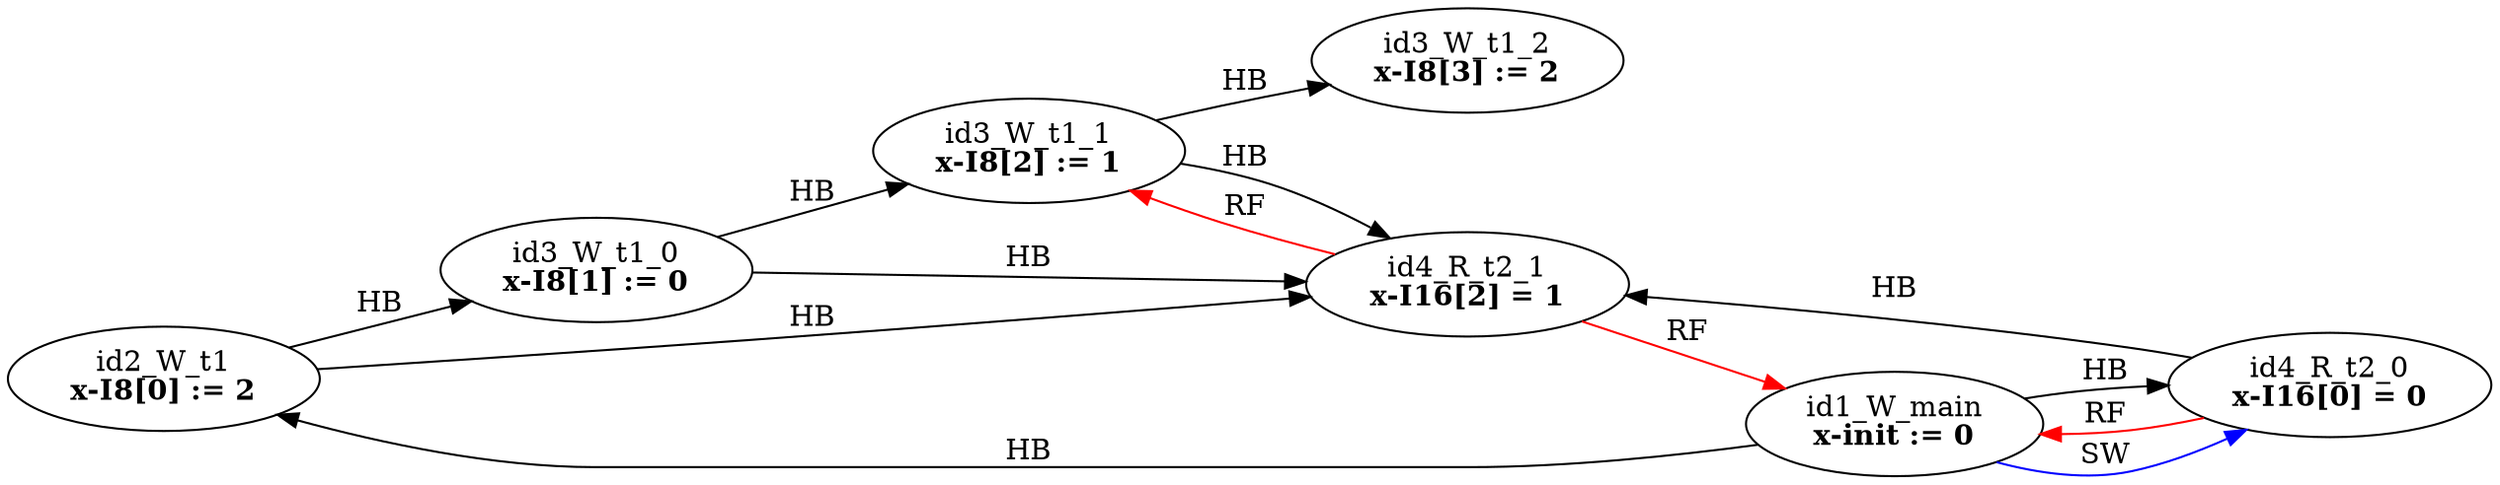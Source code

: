 digraph memory_model {
rankdir=LR;
splines=true; esep=0.5;
id2_W_t1 -> id3_W_t1_0 [label = "HB", color="black"];
id3_W_t1_0 -> id3_W_t1_1 [label = "HB", color="black"];
id3_W_t1_1 -> id3_W_t1_2 [label = "HB", color="black"];
id4_R_t2_0 -> id4_R_t2_1 [label = "HB", color="black"];
id1_W_main -> id2_W_t1 [label = "HB", color="black"];
id1_W_main -> id4_R_t2_0 [label = "HB", color="black"];
id2_W_t1 -> id4_R_t2_1 [label = "HB", color="black"];
id3_W_t1_0 -> id4_R_t2_1 [label = "HB", color="black"];
id3_W_t1_1 -> id4_R_t2_1 [label = "HB", color="black"];
id4_R_t2_0 -> id1_W_main [label = "RF", color="red"];
id4_R_t2_1 -> id1_W_main [label = "RF", color="red"];
id4_R_t2_1 -> id3_W_t1_1 [label = "RF", color="red"];
id1_W_main -> id4_R_t2_0 [label = "SW", color="blue"];
id1_W_main [label=<id1_W_main<br/><B>x-init := 0</B>>, pos="2.5,8!"]
id2_W_t1 [label=<id2_W_t1<br/><B>x-I8[0] := 2</B>>, pos="0,6!"]
id3_W_t1_0 [label=<id3_W_t1_0<br/><B>x-I8[1] := 0</B>>, pos="0,4!"]
id3_W_t1_1 [label=<id3_W_t1_1<br/><B>x-I8[2] := 1</B>>, pos="0,2!"]
id3_W_t1_2 [label=<id3_W_t1_2<br/><B>x-I8[3] := 2</B>>, pos="0,0!"]
id4_R_t2_0 [label=<id4_R_t2_0<br/><B>x-I16[0] = 0</B>>, pos="5,6!"]
id4_R_t2_1 [label=<id4_R_t2_1<br/><B>x-I16[2] = 1</B>>, pos="5,4!"]
}
